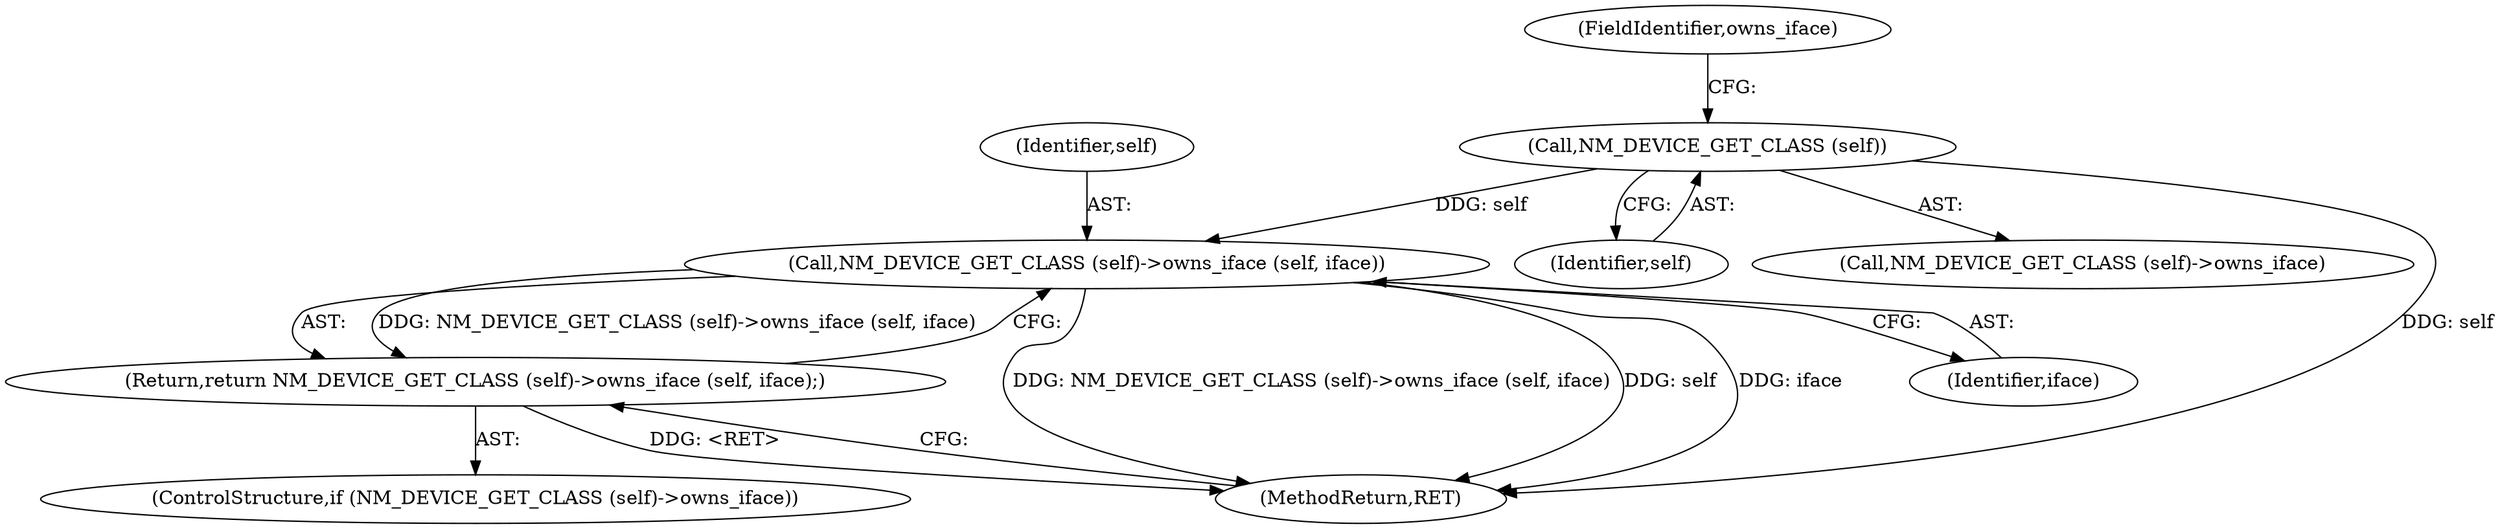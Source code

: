 digraph "0_NetworkManager_d5fc88e573fa58b93034b04d35a2454f5d28cad9@pointer" {
"1001971" [label="(Call,NM_DEVICE_GET_CLASS (self)->owns_iface (self, iface))"];
"1001967" [label="(Call,NM_DEVICE_GET_CLASS (self))"];
"1001970" [label="(Return,return NM_DEVICE_GET_CLASS (self)->owns_iface (self, iface);)"];
"1001969" [label="(FieldIdentifier,owns_iface)"];
"1001973" [label="(Identifier,iface)"];
"1001971" [label="(Call,NM_DEVICE_GET_CLASS (self)->owns_iface (self, iface))"];
"1001966" [label="(Call,NM_DEVICE_GET_CLASS (self)->owns_iface)"];
"1001968" [label="(Identifier,self)"];
"1007368" [label="(MethodReturn,RET)"];
"1001970" [label="(Return,return NM_DEVICE_GET_CLASS (self)->owns_iface (self, iface);)"];
"1001972" [label="(Identifier,self)"];
"1001965" [label="(ControlStructure,if (NM_DEVICE_GET_CLASS (self)->owns_iface))"];
"1001967" [label="(Call,NM_DEVICE_GET_CLASS (self))"];
"1001971" -> "1001970"  [label="AST: "];
"1001971" -> "1001973"  [label="CFG: "];
"1001972" -> "1001971"  [label="AST: "];
"1001973" -> "1001971"  [label="AST: "];
"1001970" -> "1001971"  [label="CFG: "];
"1001971" -> "1007368"  [label="DDG: NM_DEVICE_GET_CLASS (self)->owns_iface (self, iface)"];
"1001971" -> "1007368"  [label="DDG: self"];
"1001971" -> "1007368"  [label="DDG: iface"];
"1001971" -> "1001970"  [label="DDG: NM_DEVICE_GET_CLASS (self)->owns_iface (self, iface)"];
"1001967" -> "1001971"  [label="DDG: self"];
"1001967" -> "1001966"  [label="AST: "];
"1001967" -> "1001968"  [label="CFG: "];
"1001968" -> "1001967"  [label="AST: "];
"1001969" -> "1001967"  [label="CFG: "];
"1001967" -> "1007368"  [label="DDG: self"];
"1001970" -> "1001965"  [label="AST: "];
"1007368" -> "1001970"  [label="CFG: "];
"1001970" -> "1007368"  [label="DDG: <RET>"];
}
